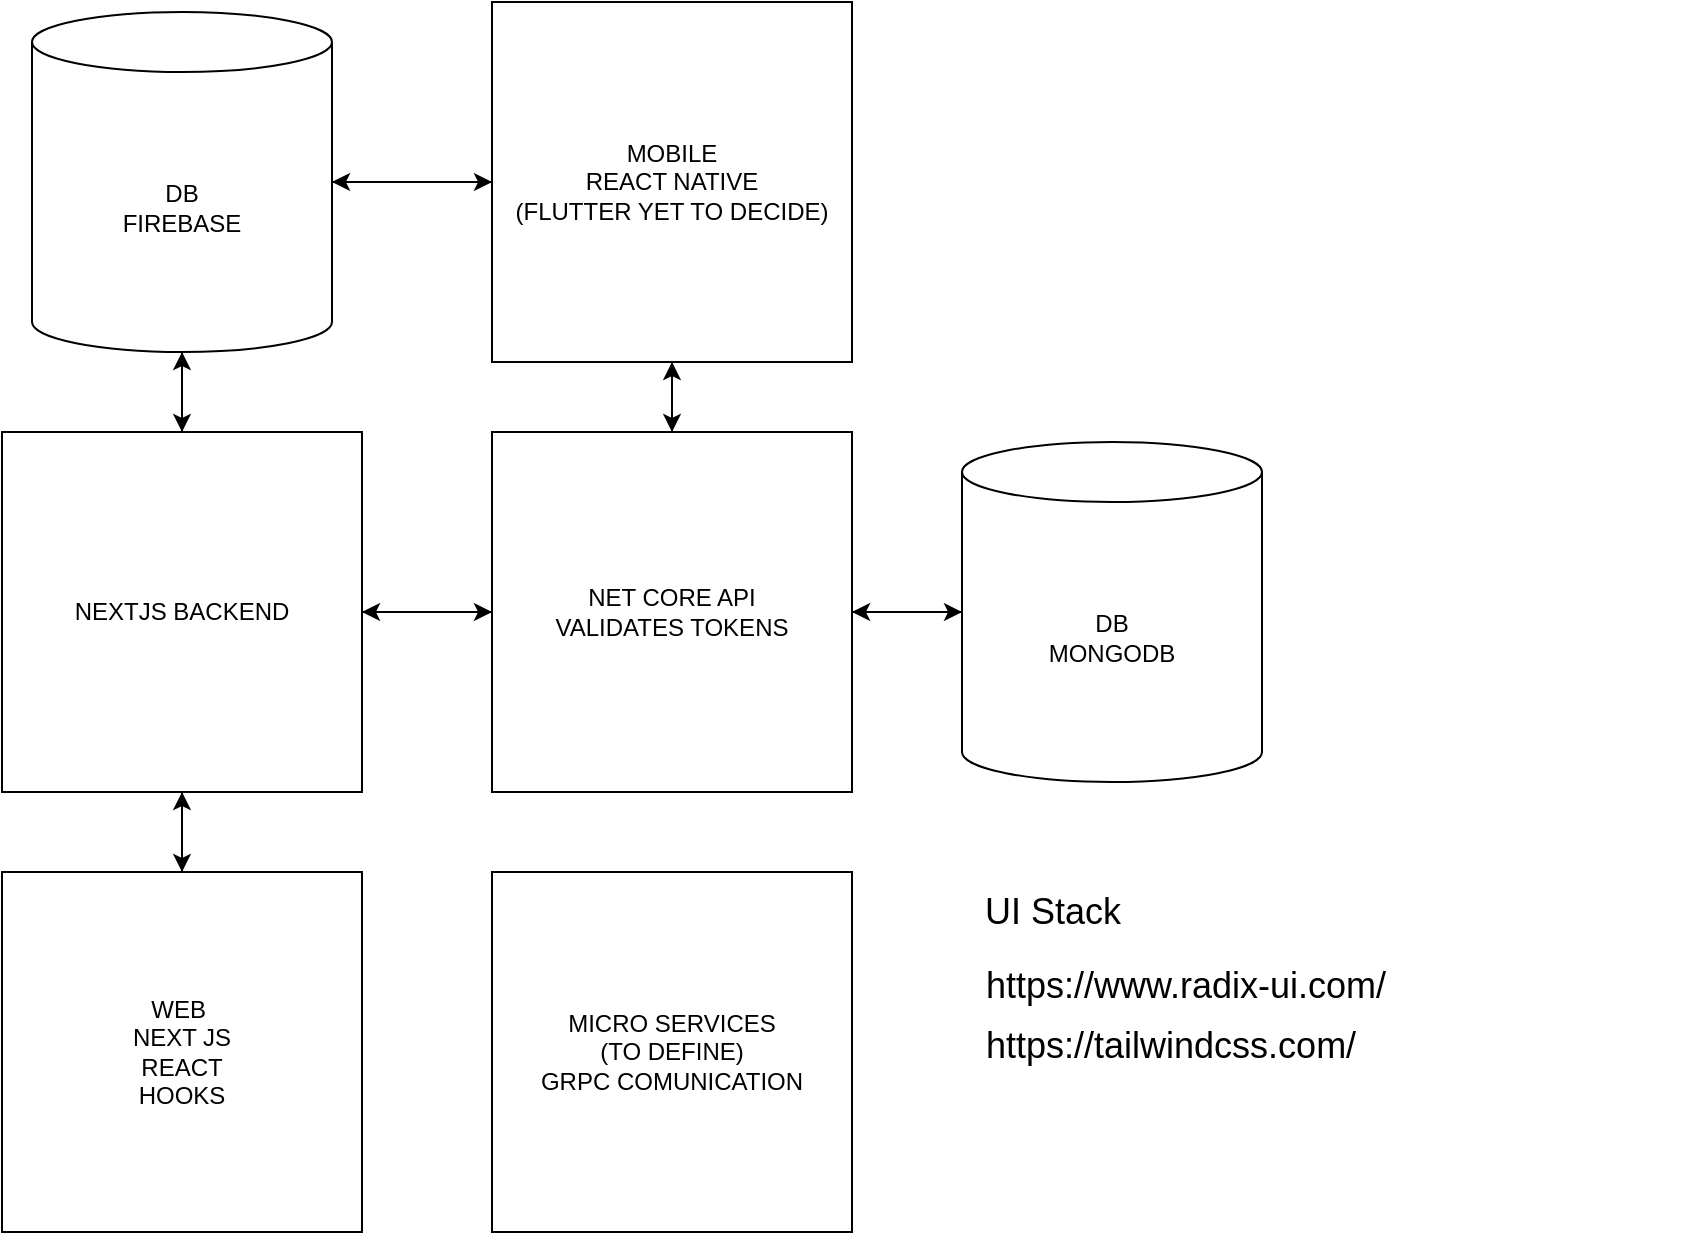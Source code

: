<mxfile version="20.4.1" type="github" pages="2">
  <diagram id="x3NzBZNxcZTpQ1vrpnvu" name="React Alternative">
    <mxGraphModel dx="1186" dy="669" grid="1" gridSize="10" guides="1" tooltips="1" connect="1" arrows="1" fold="1" page="1" pageScale="1" pageWidth="827" pageHeight="1169" math="0" shadow="0">
      <root>
        <mxCell id="0" />
        <mxCell id="1" parent="0" />
        <mxCell id="SJg5_xCc7w96RSiMEFbe-8" style="edgeStyle=orthogonalEdgeStyle;rounded=0;orthogonalLoop=1;jettySize=auto;html=1;exitX=0.5;exitY=0;exitDx=0;exitDy=0;entryX=0.5;entryY=1;entryDx=0;entryDy=0;fontSize=18;" edge="1" parent="1" source="TWxX8gXJcYfMCjZt2LJU-2" target="TWxX8gXJcYfMCjZt2LJU-6">
          <mxGeometry relative="1" as="geometry" />
        </mxCell>
        <mxCell id="TWxX8gXJcYfMCjZt2LJU-2" value="WEB&amp;nbsp;&lt;br&gt;NEXT JS&lt;br&gt;REACT&lt;br&gt;HOOKS" style="whiteSpace=wrap;html=1;aspect=fixed;" parent="1" vertex="1">
          <mxGeometry x="110" y="460" width="180" height="180" as="geometry" />
        </mxCell>
        <mxCell id="SJg5_xCc7w96RSiMEFbe-1" style="edgeStyle=orthogonalEdgeStyle;rounded=0;orthogonalLoop=1;jettySize=auto;html=1;exitX=0;exitY=0.5;exitDx=0;exitDy=0;entryX=1;entryY=0.5;entryDx=0;entryDy=0;entryPerimeter=0;fontSize=18;" edge="1" parent="1" source="TWxX8gXJcYfMCjZt2LJU-3" target="TWxX8gXJcYfMCjZt2LJU-4">
          <mxGeometry relative="1" as="geometry" />
        </mxCell>
        <mxCell id="SJg5_xCc7w96RSiMEFbe-2" style="edgeStyle=orthogonalEdgeStyle;rounded=0;orthogonalLoop=1;jettySize=auto;html=1;exitX=0.5;exitY=1;exitDx=0;exitDy=0;entryX=0.5;entryY=0;entryDx=0;entryDy=0;fontSize=18;" edge="1" parent="1" source="TWxX8gXJcYfMCjZt2LJU-3" target="EaMnpGQ3Wai9uCwgJDCJ-1">
          <mxGeometry relative="1" as="geometry" />
        </mxCell>
        <mxCell id="TWxX8gXJcYfMCjZt2LJU-3" value="MOBILE&lt;br&gt;REACT NATIVE&lt;br&gt;(FLUTTER YET TO DECIDE)" style="whiteSpace=wrap;html=1;aspect=fixed;" parent="1" vertex="1">
          <mxGeometry x="355" y="25" width="180" height="180" as="geometry" />
        </mxCell>
        <mxCell id="SJg5_xCc7w96RSiMEFbe-10" style="edgeStyle=orthogonalEdgeStyle;rounded=0;orthogonalLoop=1;jettySize=auto;html=1;exitX=0.5;exitY=1;exitDx=0;exitDy=0;exitPerimeter=0;entryX=0.5;entryY=0;entryDx=0;entryDy=0;fontSize=18;" edge="1" parent="1" source="TWxX8gXJcYfMCjZt2LJU-4" target="TWxX8gXJcYfMCjZt2LJU-6">
          <mxGeometry relative="1" as="geometry" />
        </mxCell>
        <mxCell id="SJg5_xCc7w96RSiMEFbe-15" style="edgeStyle=orthogonalEdgeStyle;rounded=0;orthogonalLoop=1;jettySize=auto;html=1;exitX=1;exitY=0.5;exitDx=0;exitDy=0;exitPerimeter=0;entryX=0;entryY=0.5;entryDx=0;entryDy=0;fontSize=18;" edge="1" parent="1" source="TWxX8gXJcYfMCjZt2LJU-4" target="TWxX8gXJcYfMCjZt2LJU-3">
          <mxGeometry relative="1" as="geometry" />
        </mxCell>
        <mxCell id="TWxX8gXJcYfMCjZt2LJU-4" value="DB&lt;br&gt;FIREBASE" style="shape=cylinder3;whiteSpace=wrap;html=1;boundedLbl=1;backgroundOutline=1;size=15;" parent="1" vertex="1">
          <mxGeometry x="125" y="30" width="150" height="170" as="geometry" />
        </mxCell>
        <mxCell id="HjyetVFlQ0s-kvShANqH-1" style="edgeStyle=orthogonalEdgeStyle;rounded=0;orthogonalLoop=1;jettySize=auto;html=1;exitX=0.5;exitY=0;exitDx=0;exitDy=0;entryX=0.5;entryY=1;entryDx=0;entryDy=0;entryPerimeter=0;fontSize=18;" edge="1" parent="1" source="TWxX8gXJcYfMCjZt2LJU-6" target="TWxX8gXJcYfMCjZt2LJU-4">
          <mxGeometry relative="1" as="geometry" />
        </mxCell>
        <mxCell id="SJg5_xCc7w96RSiMEFbe-7" style="edgeStyle=orthogonalEdgeStyle;rounded=0;orthogonalLoop=1;jettySize=auto;html=1;exitX=1;exitY=0.5;exitDx=0;exitDy=0;entryX=0;entryY=0.5;entryDx=0;entryDy=0;fontSize=18;" edge="1" parent="1" source="TWxX8gXJcYfMCjZt2LJU-6" target="EaMnpGQ3Wai9uCwgJDCJ-1">
          <mxGeometry relative="1" as="geometry" />
        </mxCell>
        <mxCell id="SJg5_xCc7w96RSiMEFbe-14" style="edgeStyle=orthogonalEdgeStyle;rounded=0;orthogonalLoop=1;jettySize=auto;html=1;exitX=0.5;exitY=1;exitDx=0;exitDy=0;entryX=0.5;entryY=0;entryDx=0;entryDy=0;fontSize=18;" edge="1" parent="1" source="TWxX8gXJcYfMCjZt2LJU-6" target="TWxX8gXJcYfMCjZt2LJU-2">
          <mxGeometry relative="1" as="geometry" />
        </mxCell>
        <mxCell id="TWxX8gXJcYfMCjZt2LJU-6" value="NEXTJS BACKEND" style="rounded=0;whiteSpace=wrap;html=1;" parent="1" vertex="1">
          <mxGeometry x="110" y="240" width="180" height="180" as="geometry" />
        </mxCell>
        <mxCell id="SJg5_xCc7w96RSiMEFbe-12" style="edgeStyle=orthogonalEdgeStyle;rounded=0;orthogonalLoop=1;jettySize=auto;html=1;exitX=0;exitY=0.5;exitDx=0;exitDy=0;exitPerimeter=0;entryX=1;entryY=0.5;entryDx=0;entryDy=0;fontSize=18;" edge="1" parent="1" source="TWxX8gXJcYfMCjZt2LJU-8" target="EaMnpGQ3Wai9uCwgJDCJ-1">
          <mxGeometry relative="1" as="geometry" />
        </mxCell>
        <mxCell id="TWxX8gXJcYfMCjZt2LJU-8" value="DB&lt;br&gt;MONGODB" style="shape=cylinder3;whiteSpace=wrap;html=1;boundedLbl=1;backgroundOutline=1;size=15;" parent="1" vertex="1">
          <mxGeometry x="590" y="245" width="150" height="170" as="geometry" />
        </mxCell>
        <mxCell id="45i4qmXUu39TKB9Uq_cI-1" value="MICRO SERVICES&lt;br&gt;(TO DEFINE)&lt;br&gt;GRPC COMUNICATION" style="whiteSpace=wrap;html=1;aspect=fixed;" parent="1" vertex="1">
          <mxGeometry x="355" y="460" width="180" height="180" as="geometry" />
        </mxCell>
        <UserObject label="https://www.radix-ui.com/" link="https://www.radix-ui.com/" id="9zpZnbGD4LVYNpvP_AFe-1">
          <mxCell style="text;whiteSpace=wrap;html=1;fontSize=18;" vertex="1" parent="1">
            <mxGeometry x="600" y="500" width="350" height="40" as="geometry" />
          </mxCell>
        </UserObject>
        <mxCell id="9zpZnbGD4LVYNpvP_AFe-2" value="UI Stack" style="text;html=1;align=center;verticalAlign=middle;resizable=0;points=[];autosize=1;strokeColor=none;fillColor=none;fontSize=18;" vertex="1" parent="1">
          <mxGeometry x="590" y="460" width="90" height="40" as="geometry" />
        </mxCell>
        <UserObject label="https://tailwindcss.com/" link="https://www.radix-ui.com/" id="9zpZnbGD4LVYNpvP_AFe-3">
          <mxCell style="text;whiteSpace=wrap;html=1;fontSize=18;" vertex="1" parent="1">
            <mxGeometry x="600" y="530" width="350" height="40" as="geometry" />
          </mxCell>
        </UserObject>
        <mxCell id="SJg5_xCc7w96RSiMEFbe-9" style="edgeStyle=orthogonalEdgeStyle;rounded=0;orthogonalLoop=1;jettySize=auto;html=1;exitX=1;exitY=0.5;exitDx=0;exitDy=0;entryX=0;entryY=0.5;entryDx=0;entryDy=0;entryPerimeter=0;fontSize=18;" edge="1" parent="1" source="EaMnpGQ3Wai9uCwgJDCJ-1" target="TWxX8gXJcYfMCjZt2LJU-8">
          <mxGeometry relative="1" as="geometry" />
        </mxCell>
        <mxCell id="SJg5_xCc7w96RSiMEFbe-11" style="edgeStyle=orthogonalEdgeStyle;rounded=0;orthogonalLoop=1;jettySize=auto;html=1;exitX=0.5;exitY=0;exitDx=0;exitDy=0;entryX=0.5;entryY=1;entryDx=0;entryDy=0;fontSize=18;" edge="1" parent="1" source="EaMnpGQ3Wai9uCwgJDCJ-1" target="TWxX8gXJcYfMCjZt2LJU-3">
          <mxGeometry relative="1" as="geometry" />
        </mxCell>
        <mxCell id="SJg5_xCc7w96RSiMEFbe-13" style="edgeStyle=orthogonalEdgeStyle;rounded=0;orthogonalLoop=1;jettySize=auto;html=1;exitX=0;exitY=0.5;exitDx=0;exitDy=0;entryX=1;entryY=0.5;entryDx=0;entryDy=0;fontSize=18;" edge="1" parent="1" source="EaMnpGQ3Wai9uCwgJDCJ-1" target="TWxX8gXJcYfMCjZt2LJU-6">
          <mxGeometry relative="1" as="geometry" />
        </mxCell>
        <mxCell id="EaMnpGQ3Wai9uCwgJDCJ-1" value="NET CORE API&lt;br&gt;VALIDATES TOKENS" style="whiteSpace=wrap;html=1;aspect=fixed;" vertex="1" parent="1">
          <mxGeometry x="355" y="240" width="180" height="180" as="geometry" />
        </mxCell>
      </root>
    </mxGraphModel>
  </diagram>
  <diagram name="Blazor Alternative" id="Y2TaGBKHKHRG3-GV48pp">
    <mxGraphModel dx="1186" dy="669" grid="1" gridSize="10" guides="1" tooltips="1" connect="1" arrows="1" fold="1" page="1" pageScale="1" pageWidth="827" pageHeight="1169" math="0" shadow="0">
      <root>
        <mxCell id="3dPY_2HfxJQeCn0-KGAW-0" />
        <mxCell id="3dPY_2HfxJQeCn0-KGAW-1" parent="3dPY_2HfxJQeCn0-KGAW-0" />
        <mxCell id="gasyf03a9yu1G8grFv1T-4" style="edgeStyle=orthogonalEdgeStyle;rounded=0;orthogonalLoop=1;jettySize=auto;html=1;exitX=1;exitY=0.5;exitDx=0;exitDy=0;entryX=0;entryY=0.5;entryDx=0;entryDy=0;entryPerimeter=0;" parent="3dPY_2HfxJQeCn0-KGAW-1" source="3dPY_2HfxJQeCn0-KGAW-2" target="3dPY_2HfxJQeCn0-KGAW-7" edge="1">
          <mxGeometry relative="1" as="geometry" />
        </mxCell>
        <mxCell id="3dPY_2HfxJQeCn0-KGAW-2" value="NET CORE API&lt;br&gt;VALIDATES TOKENS" style="whiteSpace=wrap;html=1;aspect=fixed;" parent="3dPY_2HfxJQeCn0-KGAW-1" vertex="1">
          <mxGeometry x="350" y="252.5" width="145" height="145" as="geometry" />
        </mxCell>
        <mxCell id="3dPY_2HfxJQeCn0-KGAW-3" value="BLAZOR&lt;br&gt;WASM&lt;br&gt;UI REQUEST TO&lt;br&gt;BLAZOR SERVER" style="whiteSpace=wrap;html=1;aspect=fixed;" parent="3dPY_2HfxJQeCn0-KGAW-1" vertex="1">
          <mxGeometry x="121.25" y="430" width="157.5" height="157.5" as="geometry" />
        </mxCell>
        <mxCell id="3dPY_2HfxJQeCn0-KGAW-5" value="AUTH&lt;br&gt;USERS DB&lt;br&gt;FIREBASE" style="shape=cylinder3;whiteSpace=wrap;html=1;boundedLbl=1;backgroundOutline=1;size=15;" parent="3dPY_2HfxJQeCn0-KGAW-1" vertex="1">
          <mxGeometry x="125" y="60" width="150" height="170" as="geometry" />
        </mxCell>
        <mxCell id="gasyf03a9yu1G8grFv1T-1" style="edgeStyle=orthogonalEdgeStyle;rounded=0;orthogonalLoop=1;jettySize=auto;html=1;exitX=0.5;exitY=0;exitDx=0;exitDy=0;entryX=0.5;entryY=1;entryDx=0;entryDy=0;entryPerimeter=0;" parent="3dPY_2HfxJQeCn0-KGAW-1" source="3dPY_2HfxJQeCn0-KGAW-6" target="3dPY_2HfxJQeCn0-KGAW-5" edge="1">
          <mxGeometry relative="1" as="geometry" />
        </mxCell>
        <mxCell id="gasyf03a9yu1G8grFv1T-2" style="edgeStyle=orthogonalEdgeStyle;rounded=0;orthogonalLoop=1;jettySize=auto;html=1;exitX=0.5;exitY=1;exitDx=0;exitDy=0;entryX=0.5;entryY=0;entryDx=0;entryDy=0;" parent="3dPY_2HfxJQeCn0-KGAW-1" source="3dPY_2HfxJQeCn0-KGAW-6" target="3dPY_2HfxJQeCn0-KGAW-3" edge="1">
          <mxGeometry relative="1" as="geometry" />
        </mxCell>
        <mxCell id="gasyf03a9yu1G8grFv1T-3" style="edgeStyle=orthogonalEdgeStyle;rounded=0;orthogonalLoop=1;jettySize=auto;html=1;exitX=1;exitY=0.5;exitDx=0;exitDy=0;entryX=0;entryY=0.5;entryDx=0;entryDy=0;" parent="3dPY_2HfxJQeCn0-KGAW-1" source="3dPY_2HfxJQeCn0-KGAW-6" target="3dPY_2HfxJQeCn0-KGAW-2" edge="1">
          <mxGeometry relative="1" as="geometry" />
        </mxCell>
        <mxCell id="3dPY_2HfxJQeCn0-KGAW-6" value="BLAZOR BACKEND&lt;br&gt;AUTH DONE TROUGH THIS&lt;br&gt;HHTP ONLY COOKIE&lt;br&gt;&lt;br&gt;ALL REQUEST TO BACKEND&lt;br&gt;DONE HERE" style="rounded=0;whiteSpace=wrap;html=1;" parent="3dPY_2HfxJQeCn0-KGAW-1" vertex="1">
          <mxGeometry x="110" y="260" width="180" height="130" as="geometry" />
        </mxCell>
        <mxCell id="3dPY_2HfxJQeCn0-KGAW-7" value="DB&lt;br&gt;MONGODB" style="shape=cylinder3;whiteSpace=wrap;html=1;boundedLbl=1;backgroundOutline=1;size=15;" parent="3dPY_2HfxJQeCn0-KGAW-1" vertex="1">
          <mxGeometry x="550" y="235" width="160" height="180" as="geometry" />
        </mxCell>
        <mxCell id="3dPY_2HfxJQeCn0-KGAW-8" value="MICRO SERVICES&lt;br&gt;(TO DEFINE)&lt;br&gt;GRPC COMUNICATION?" style="whiteSpace=wrap;html=1;aspect=fixed;" parent="3dPY_2HfxJQeCn0-KGAW-1" vertex="1">
          <mxGeometry x="460" y="10" width="180" height="180" as="geometry" />
        </mxCell>
      </root>
    </mxGraphModel>
  </diagram>
</mxfile>

